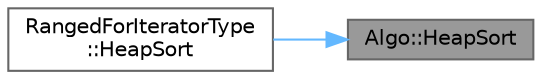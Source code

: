 digraph "Algo::HeapSort"
{
 // INTERACTIVE_SVG=YES
 // LATEX_PDF_SIZE
  bgcolor="transparent";
  edge [fontname=Helvetica,fontsize=10,labelfontname=Helvetica,labelfontsize=10];
  node [fontname=Helvetica,fontsize=10,shape=box,height=0.2,width=0.4];
  rankdir="RL";
  Node1 [id="Node000001",label="Algo::HeapSort",height=0.2,width=0.4,color="gray40", fillcolor="grey60", style="filled", fontcolor="black",tooltip="Performs heap sort on the elements."];
  Node1 -> Node2 [id="edge1_Node000001_Node000002",dir="back",color="steelblue1",style="solid",tooltip=" "];
  Node2 [id="Node000002",label="RangedForIteratorType\l::HeapSort",height=0.2,width=0.4,color="grey40", fillcolor="white", style="filled",URL="$d4/d52/classTArray.html#a1c479ea359f4e52294cf1cde97e7ab4d",tooltip=" "];
}
